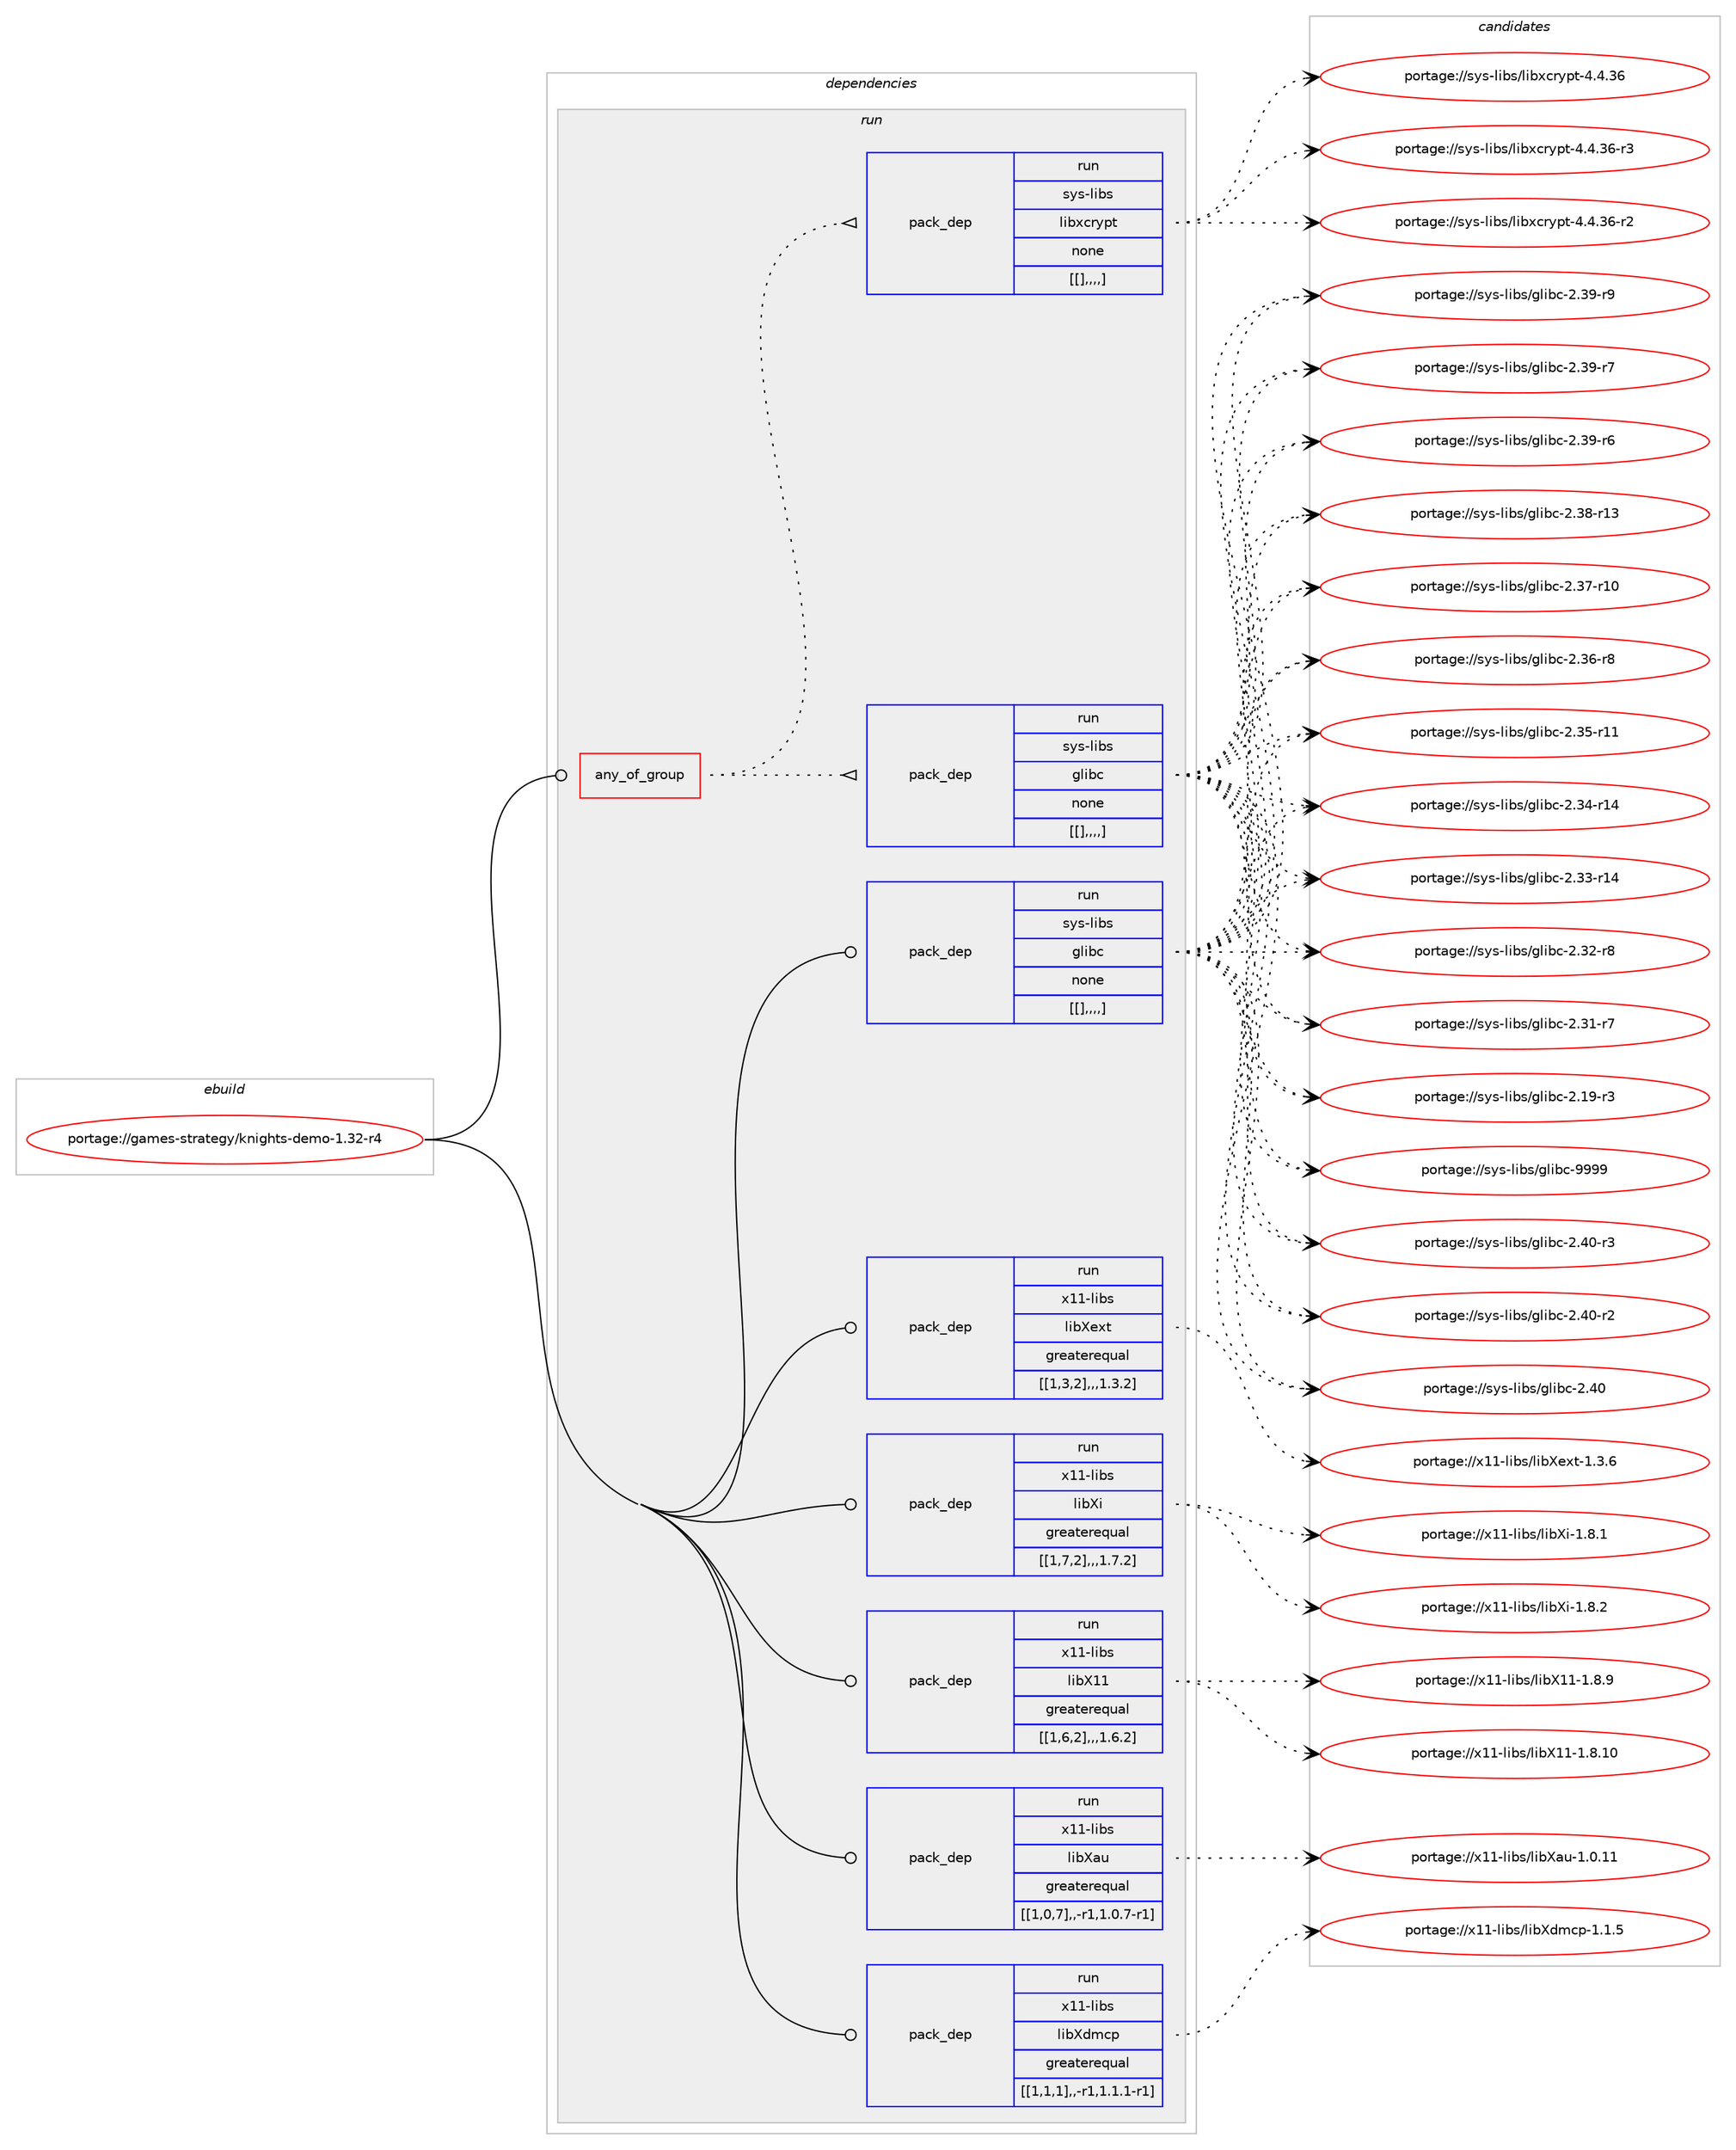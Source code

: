 digraph prolog {

# *************
# Graph options
# *************

newrank=true;
concentrate=true;
compound=true;
graph [rankdir=LR,fontname=Helvetica,fontsize=10,ranksep=1.5];#, ranksep=2.5, nodesep=0.2];
edge  [arrowhead=vee];
node  [fontname=Helvetica,fontsize=10];

# **********
# The ebuild
# **********

subgraph cluster_leftcol {
color=gray;
label=<<i>ebuild</i>>;
id [label="portage://games-strategy/knights-demo-1.32-r4", color=red, width=4, href="../games-strategy/knights-demo-1.32-r4.svg"];
}

# ****************
# The dependencies
# ****************

subgraph cluster_midcol {
color=gray;
label=<<i>dependencies</i>>;
subgraph cluster_compile {
fillcolor="#eeeeee";
style=filled;
label=<<i>compile</i>>;
}
subgraph cluster_compileandrun {
fillcolor="#eeeeee";
style=filled;
label=<<i>compile and run</i>>;
}
subgraph cluster_run {
fillcolor="#eeeeee";
style=filled;
label=<<i>run</i>>;
subgraph any1345 {
dependency238282 [label=<<TABLE BORDER="0" CELLBORDER="1" CELLSPACING="0" CELLPADDING="4"><TR><TD CELLPADDING="10">any_of_group</TD></TR></TABLE>>, shape=none, color=red];subgraph pack170151 {
dependency238283 [label=<<TABLE BORDER="0" CELLBORDER="1" CELLSPACING="0" CELLPADDING="4" WIDTH="220"><TR><TD ROWSPAN="6" CELLPADDING="30">pack_dep</TD></TR><TR><TD WIDTH="110">run</TD></TR><TR><TD>sys-libs</TD></TR><TR><TD>libxcrypt</TD></TR><TR><TD>none</TD></TR><TR><TD>[[],,,,]</TD></TR></TABLE>>, shape=none, color=blue];
}
dependency238282:e -> dependency238283:w [weight=20,style="dotted",arrowhead="oinv"];
subgraph pack170152 {
dependency238284 [label=<<TABLE BORDER="0" CELLBORDER="1" CELLSPACING="0" CELLPADDING="4" WIDTH="220"><TR><TD ROWSPAN="6" CELLPADDING="30">pack_dep</TD></TR><TR><TD WIDTH="110">run</TD></TR><TR><TD>sys-libs</TD></TR><TR><TD>glibc</TD></TR><TR><TD>none</TD></TR><TR><TD>[[],,,,]</TD></TR></TABLE>>, shape=none, color=blue];
}
dependency238282:e -> dependency238284:w [weight=20,style="dotted",arrowhead="oinv"];
}
id:e -> dependency238282:w [weight=20,style="solid",arrowhead="odot"];
subgraph pack170153 {
dependency238285 [label=<<TABLE BORDER="0" CELLBORDER="1" CELLSPACING="0" CELLPADDING="4" WIDTH="220"><TR><TD ROWSPAN="6" CELLPADDING="30">pack_dep</TD></TR><TR><TD WIDTH="110">run</TD></TR><TR><TD>sys-libs</TD></TR><TR><TD>glibc</TD></TR><TR><TD>none</TD></TR><TR><TD>[[],,,,]</TD></TR></TABLE>>, shape=none, color=blue];
}
id:e -> dependency238285:w [weight=20,style="solid",arrowhead="odot"];
subgraph pack170154 {
dependency238286 [label=<<TABLE BORDER="0" CELLBORDER="1" CELLSPACING="0" CELLPADDING="4" WIDTH="220"><TR><TD ROWSPAN="6" CELLPADDING="30">pack_dep</TD></TR><TR><TD WIDTH="110">run</TD></TR><TR><TD>x11-libs</TD></TR><TR><TD>libX11</TD></TR><TR><TD>greaterequal</TD></TR><TR><TD>[[1,6,2],,,1.6.2]</TD></TR></TABLE>>, shape=none, color=blue];
}
id:e -> dependency238286:w [weight=20,style="solid",arrowhead="odot"];
subgraph pack170155 {
dependency238287 [label=<<TABLE BORDER="0" CELLBORDER="1" CELLSPACING="0" CELLPADDING="4" WIDTH="220"><TR><TD ROWSPAN="6" CELLPADDING="30">pack_dep</TD></TR><TR><TD WIDTH="110">run</TD></TR><TR><TD>x11-libs</TD></TR><TR><TD>libXau</TD></TR><TR><TD>greaterequal</TD></TR><TR><TD>[[1,0,7],,-r1,1.0.7-r1]</TD></TR></TABLE>>, shape=none, color=blue];
}
id:e -> dependency238287:w [weight=20,style="solid",arrowhead="odot"];
subgraph pack170156 {
dependency238288 [label=<<TABLE BORDER="0" CELLBORDER="1" CELLSPACING="0" CELLPADDING="4" WIDTH="220"><TR><TD ROWSPAN="6" CELLPADDING="30">pack_dep</TD></TR><TR><TD WIDTH="110">run</TD></TR><TR><TD>x11-libs</TD></TR><TR><TD>libXdmcp</TD></TR><TR><TD>greaterequal</TD></TR><TR><TD>[[1,1,1],,-r1,1.1.1-r1]</TD></TR></TABLE>>, shape=none, color=blue];
}
id:e -> dependency238288:w [weight=20,style="solid",arrowhead="odot"];
subgraph pack170157 {
dependency238289 [label=<<TABLE BORDER="0" CELLBORDER="1" CELLSPACING="0" CELLPADDING="4" WIDTH="220"><TR><TD ROWSPAN="6" CELLPADDING="30">pack_dep</TD></TR><TR><TD WIDTH="110">run</TD></TR><TR><TD>x11-libs</TD></TR><TR><TD>libXext</TD></TR><TR><TD>greaterequal</TD></TR><TR><TD>[[1,3,2],,,1.3.2]</TD></TR></TABLE>>, shape=none, color=blue];
}
id:e -> dependency238289:w [weight=20,style="solid",arrowhead="odot"];
subgraph pack170158 {
dependency238290 [label=<<TABLE BORDER="0" CELLBORDER="1" CELLSPACING="0" CELLPADDING="4" WIDTH="220"><TR><TD ROWSPAN="6" CELLPADDING="30">pack_dep</TD></TR><TR><TD WIDTH="110">run</TD></TR><TR><TD>x11-libs</TD></TR><TR><TD>libXi</TD></TR><TR><TD>greaterequal</TD></TR><TR><TD>[[1,7,2],,,1.7.2]</TD></TR></TABLE>>, shape=none, color=blue];
}
id:e -> dependency238290:w [weight=20,style="solid",arrowhead="odot"];
}
}

# **************
# The candidates
# **************

subgraph cluster_choices {
rank=same;
color=gray;
label=<<i>candidates</i>>;

subgraph choice170151 {
color=black;
nodesep=1;
choice1151211154510810598115471081059812099114121112116455246524651544511451 [label="portage://sys-libs/libxcrypt-4.4.36-r3", color=red, width=4,href="../sys-libs/libxcrypt-4.4.36-r3.svg"];
choice1151211154510810598115471081059812099114121112116455246524651544511450 [label="portage://sys-libs/libxcrypt-4.4.36-r2", color=red, width=4,href="../sys-libs/libxcrypt-4.4.36-r2.svg"];
choice115121115451081059811547108105981209911412111211645524652465154 [label="portage://sys-libs/libxcrypt-4.4.36", color=red, width=4,href="../sys-libs/libxcrypt-4.4.36.svg"];
dependency238283:e -> choice1151211154510810598115471081059812099114121112116455246524651544511451:w [style=dotted,weight="100"];
dependency238283:e -> choice1151211154510810598115471081059812099114121112116455246524651544511450:w [style=dotted,weight="100"];
dependency238283:e -> choice115121115451081059811547108105981209911412111211645524652465154:w [style=dotted,weight="100"];
}
subgraph choice170152 {
color=black;
nodesep=1;
choice11512111545108105981154710310810598994557575757 [label="portage://sys-libs/glibc-9999", color=red, width=4,href="../sys-libs/glibc-9999.svg"];
choice115121115451081059811547103108105989945504652484511451 [label="portage://sys-libs/glibc-2.40-r3", color=red, width=4,href="../sys-libs/glibc-2.40-r3.svg"];
choice115121115451081059811547103108105989945504652484511450 [label="portage://sys-libs/glibc-2.40-r2", color=red, width=4,href="../sys-libs/glibc-2.40-r2.svg"];
choice11512111545108105981154710310810598994550465248 [label="portage://sys-libs/glibc-2.40", color=red, width=4,href="../sys-libs/glibc-2.40.svg"];
choice115121115451081059811547103108105989945504651574511457 [label="portage://sys-libs/glibc-2.39-r9", color=red, width=4,href="../sys-libs/glibc-2.39-r9.svg"];
choice115121115451081059811547103108105989945504651574511455 [label="portage://sys-libs/glibc-2.39-r7", color=red, width=4,href="../sys-libs/glibc-2.39-r7.svg"];
choice115121115451081059811547103108105989945504651574511454 [label="portage://sys-libs/glibc-2.39-r6", color=red, width=4,href="../sys-libs/glibc-2.39-r6.svg"];
choice11512111545108105981154710310810598994550465156451144951 [label="portage://sys-libs/glibc-2.38-r13", color=red, width=4,href="../sys-libs/glibc-2.38-r13.svg"];
choice11512111545108105981154710310810598994550465155451144948 [label="portage://sys-libs/glibc-2.37-r10", color=red, width=4,href="../sys-libs/glibc-2.37-r10.svg"];
choice115121115451081059811547103108105989945504651544511456 [label="portage://sys-libs/glibc-2.36-r8", color=red, width=4,href="../sys-libs/glibc-2.36-r8.svg"];
choice11512111545108105981154710310810598994550465153451144949 [label="portage://sys-libs/glibc-2.35-r11", color=red, width=4,href="../sys-libs/glibc-2.35-r11.svg"];
choice11512111545108105981154710310810598994550465152451144952 [label="portage://sys-libs/glibc-2.34-r14", color=red, width=4,href="../sys-libs/glibc-2.34-r14.svg"];
choice11512111545108105981154710310810598994550465151451144952 [label="portage://sys-libs/glibc-2.33-r14", color=red, width=4,href="../sys-libs/glibc-2.33-r14.svg"];
choice115121115451081059811547103108105989945504651504511456 [label="portage://sys-libs/glibc-2.32-r8", color=red, width=4,href="../sys-libs/glibc-2.32-r8.svg"];
choice115121115451081059811547103108105989945504651494511455 [label="portage://sys-libs/glibc-2.31-r7", color=red, width=4,href="../sys-libs/glibc-2.31-r7.svg"];
choice115121115451081059811547103108105989945504649574511451 [label="portage://sys-libs/glibc-2.19-r3", color=red, width=4,href="../sys-libs/glibc-2.19-r3.svg"];
dependency238284:e -> choice11512111545108105981154710310810598994557575757:w [style=dotted,weight="100"];
dependency238284:e -> choice115121115451081059811547103108105989945504652484511451:w [style=dotted,weight="100"];
dependency238284:e -> choice115121115451081059811547103108105989945504652484511450:w [style=dotted,weight="100"];
dependency238284:e -> choice11512111545108105981154710310810598994550465248:w [style=dotted,weight="100"];
dependency238284:e -> choice115121115451081059811547103108105989945504651574511457:w [style=dotted,weight="100"];
dependency238284:e -> choice115121115451081059811547103108105989945504651574511455:w [style=dotted,weight="100"];
dependency238284:e -> choice115121115451081059811547103108105989945504651574511454:w [style=dotted,weight="100"];
dependency238284:e -> choice11512111545108105981154710310810598994550465156451144951:w [style=dotted,weight="100"];
dependency238284:e -> choice11512111545108105981154710310810598994550465155451144948:w [style=dotted,weight="100"];
dependency238284:e -> choice115121115451081059811547103108105989945504651544511456:w [style=dotted,weight="100"];
dependency238284:e -> choice11512111545108105981154710310810598994550465153451144949:w [style=dotted,weight="100"];
dependency238284:e -> choice11512111545108105981154710310810598994550465152451144952:w [style=dotted,weight="100"];
dependency238284:e -> choice11512111545108105981154710310810598994550465151451144952:w [style=dotted,weight="100"];
dependency238284:e -> choice115121115451081059811547103108105989945504651504511456:w [style=dotted,weight="100"];
dependency238284:e -> choice115121115451081059811547103108105989945504651494511455:w [style=dotted,weight="100"];
dependency238284:e -> choice115121115451081059811547103108105989945504649574511451:w [style=dotted,weight="100"];
}
subgraph choice170153 {
color=black;
nodesep=1;
choice11512111545108105981154710310810598994557575757 [label="portage://sys-libs/glibc-9999", color=red, width=4,href="../sys-libs/glibc-9999.svg"];
choice115121115451081059811547103108105989945504652484511451 [label="portage://sys-libs/glibc-2.40-r3", color=red, width=4,href="../sys-libs/glibc-2.40-r3.svg"];
choice115121115451081059811547103108105989945504652484511450 [label="portage://sys-libs/glibc-2.40-r2", color=red, width=4,href="../sys-libs/glibc-2.40-r2.svg"];
choice11512111545108105981154710310810598994550465248 [label="portage://sys-libs/glibc-2.40", color=red, width=4,href="../sys-libs/glibc-2.40.svg"];
choice115121115451081059811547103108105989945504651574511457 [label="portage://sys-libs/glibc-2.39-r9", color=red, width=4,href="../sys-libs/glibc-2.39-r9.svg"];
choice115121115451081059811547103108105989945504651574511455 [label="portage://sys-libs/glibc-2.39-r7", color=red, width=4,href="../sys-libs/glibc-2.39-r7.svg"];
choice115121115451081059811547103108105989945504651574511454 [label="portage://sys-libs/glibc-2.39-r6", color=red, width=4,href="../sys-libs/glibc-2.39-r6.svg"];
choice11512111545108105981154710310810598994550465156451144951 [label="portage://sys-libs/glibc-2.38-r13", color=red, width=4,href="../sys-libs/glibc-2.38-r13.svg"];
choice11512111545108105981154710310810598994550465155451144948 [label="portage://sys-libs/glibc-2.37-r10", color=red, width=4,href="../sys-libs/glibc-2.37-r10.svg"];
choice115121115451081059811547103108105989945504651544511456 [label="portage://sys-libs/glibc-2.36-r8", color=red, width=4,href="../sys-libs/glibc-2.36-r8.svg"];
choice11512111545108105981154710310810598994550465153451144949 [label="portage://sys-libs/glibc-2.35-r11", color=red, width=4,href="../sys-libs/glibc-2.35-r11.svg"];
choice11512111545108105981154710310810598994550465152451144952 [label="portage://sys-libs/glibc-2.34-r14", color=red, width=4,href="../sys-libs/glibc-2.34-r14.svg"];
choice11512111545108105981154710310810598994550465151451144952 [label="portage://sys-libs/glibc-2.33-r14", color=red, width=4,href="../sys-libs/glibc-2.33-r14.svg"];
choice115121115451081059811547103108105989945504651504511456 [label="portage://sys-libs/glibc-2.32-r8", color=red, width=4,href="../sys-libs/glibc-2.32-r8.svg"];
choice115121115451081059811547103108105989945504651494511455 [label="portage://sys-libs/glibc-2.31-r7", color=red, width=4,href="../sys-libs/glibc-2.31-r7.svg"];
choice115121115451081059811547103108105989945504649574511451 [label="portage://sys-libs/glibc-2.19-r3", color=red, width=4,href="../sys-libs/glibc-2.19-r3.svg"];
dependency238285:e -> choice11512111545108105981154710310810598994557575757:w [style=dotted,weight="100"];
dependency238285:e -> choice115121115451081059811547103108105989945504652484511451:w [style=dotted,weight="100"];
dependency238285:e -> choice115121115451081059811547103108105989945504652484511450:w [style=dotted,weight="100"];
dependency238285:e -> choice11512111545108105981154710310810598994550465248:w [style=dotted,weight="100"];
dependency238285:e -> choice115121115451081059811547103108105989945504651574511457:w [style=dotted,weight="100"];
dependency238285:e -> choice115121115451081059811547103108105989945504651574511455:w [style=dotted,weight="100"];
dependency238285:e -> choice115121115451081059811547103108105989945504651574511454:w [style=dotted,weight="100"];
dependency238285:e -> choice11512111545108105981154710310810598994550465156451144951:w [style=dotted,weight="100"];
dependency238285:e -> choice11512111545108105981154710310810598994550465155451144948:w [style=dotted,weight="100"];
dependency238285:e -> choice115121115451081059811547103108105989945504651544511456:w [style=dotted,weight="100"];
dependency238285:e -> choice11512111545108105981154710310810598994550465153451144949:w [style=dotted,weight="100"];
dependency238285:e -> choice11512111545108105981154710310810598994550465152451144952:w [style=dotted,weight="100"];
dependency238285:e -> choice11512111545108105981154710310810598994550465151451144952:w [style=dotted,weight="100"];
dependency238285:e -> choice115121115451081059811547103108105989945504651504511456:w [style=dotted,weight="100"];
dependency238285:e -> choice115121115451081059811547103108105989945504651494511455:w [style=dotted,weight="100"];
dependency238285:e -> choice115121115451081059811547103108105989945504649574511451:w [style=dotted,weight="100"];
}
subgraph choice170154 {
color=black;
nodesep=1;
choice12049494510810598115471081059888494945494656464948 [label="portage://x11-libs/libX11-1.8.10", color=red, width=4,href="../x11-libs/libX11-1.8.10.svg"];
choice120494945108105981154710810598884949454946564657 [label="portage://x11-libs/libX11-1.8.9", color=red, width=4,href="../x11-libs/libX11-1.8.9.svg"];
dependency238286:e -> choice12049494510810598115471081059888494945494656464948:w [style=dotted,weight="100"];
dependency238286:e -> choice120494945108105981154710810598884949454946564657:w [style=dotted,weight="100"];
}
subgraph choice170155 {
color=black;
nodesep=1;
choice120494945108105981154710810598889711745494648464949 [label="portage://x11-libs/libXau-1.0.11", color=red, width=4,href="../x11-libs/libXau-1.0.11.svg"];
dependency238287:e -> choice120494945108105981154710810598889711745494648464949:w [style=dotted,weight="100"];
}
subgraph choice170156 {
color=black;
nodesep=1;
choice1204949451081059811547108105988810010999112454946494653 [label="portage://x11-libs/libXdmcp-1.1.5", color=red, width=4,href="../x11-libs/libXdmcp-1.1.5.svg"];
dependency238288:e -> choice1204949451081059811547108105988810010999112454946494653:w [style=dotted,weight="100"];
}
subgraph choice170157 {
color=black;
nodesep=1;
choice12049494510810598115471081059888101120116454946514654 [label="portage://x11-libs/libXext-1.3.6", color=red, width=4,href="../x11-libs/libXext-1.3.6.svg"];
dependency238289:e -> choice12049494510810598115471081059888101120116454946514654:w [style=dotted,weight="100"];
}
subgraph choice170158 {
color=black;
nodesep=1;
choice12049494510810598115471081059888105454946564650 [label="portage://x11-libs/libXi-1.8.2", color=red, width=4,href="../x11-libs/libXi-1.8.2.svg"];
choice12049494510810598115471081059888105454946564649 [label="portage://x11-libs/libXi-1.8.1", color=red, width=4,href="../x11-libs/libXi-1.8.1.svg"];
dependency238290:e -> choice12049494510810598115471081059888105454946564650:w [style=dotted,weight="100"];
dependency238290:e -> choice12049494510810598115471081059888105454946564649:w [style=dotted,weight="100"];
}
}

}
